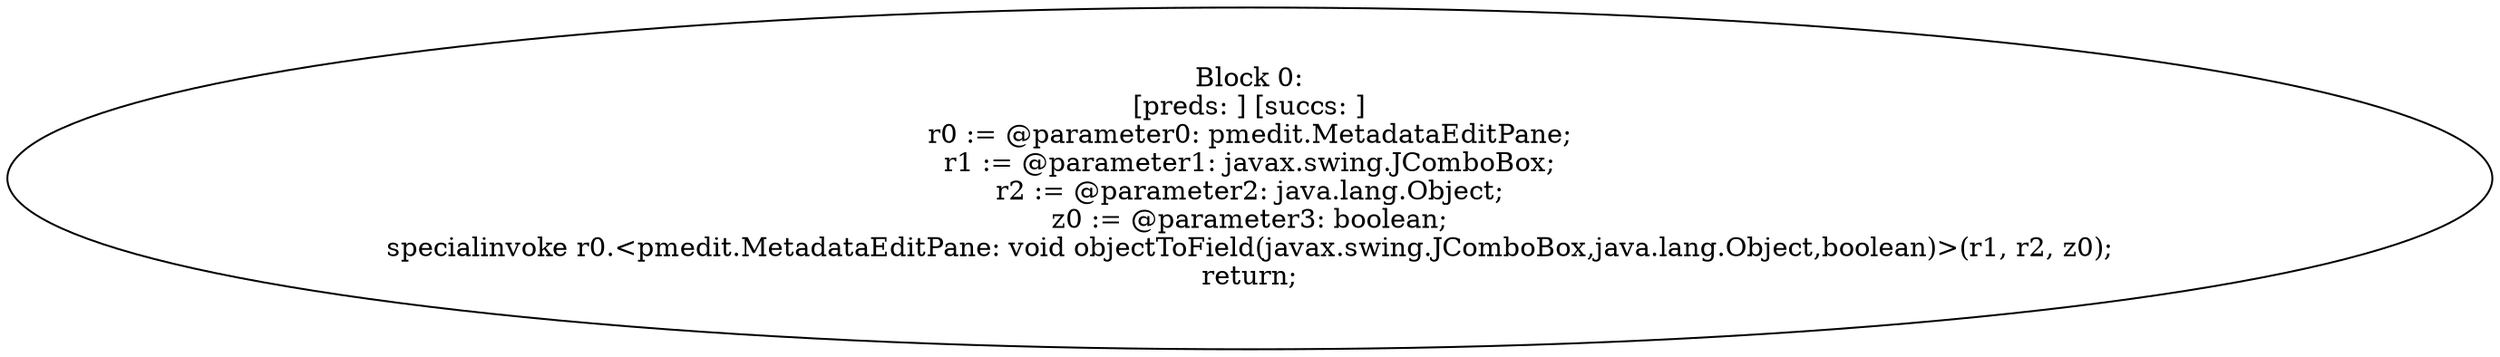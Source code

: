 digraph "unitGraph" {
    "Block 0:
[preds: ] [succs: ]
r0 := @parameter0: pmedit.MetadataEditPane;
r1 := @parameter1: javax.swing.JComboBox;
r2 := @parameter2: java.lang.Object;
z0 := @parameter3: boolean;
specialinvoke r0.<pmedit.MetadataEditPane: void objectToField(javax.swing.JComboBox,java.lang.Object,boolean)>(r1, r2, z0);
return;
"
}
